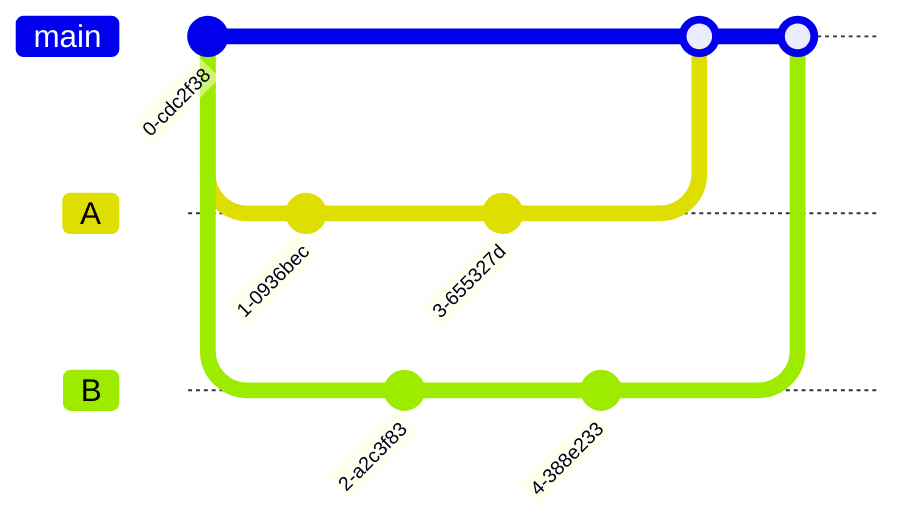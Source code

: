%%In theory
gitGraph
%%    create branches
    commit %% main
    branch A
    branch B
%% Normal
%%    A first
    checkout A
    commit
    checkout B
    commit
%% Stagger
    checkout A
    commit
    checkout B
    commit

%%    Merge Both into Main
    checkout main
    merge A
    merge B